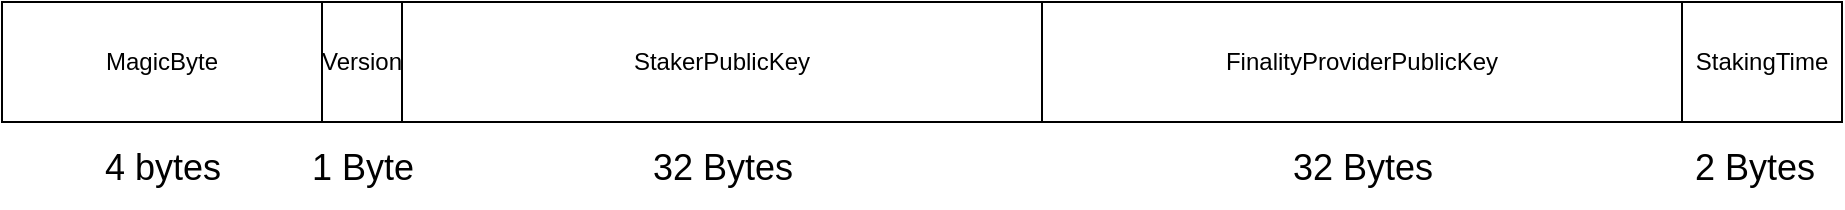 <mxfile version="24.5.2" type="github">
  <diagram name="第 1 页" id="EplFVpuCv8NmE4MC7ROF">
    <mxGraphModel dx="2266" dy="1145" grid="1" gridSize="10" guides="1" tooltips="1" connect="1" arrows="1" fold="1" page="1" pageScale="1" pageWidth="1169" pageHeight="827" math="0" shadow="0">
      <root>
        <mxCell id="0" />
        <mxCell id="1" parent="0" />
        <mxCell id="gKL3NAAci7bkJujyeRxO-1" value="MagicByte" style="rounded=0;whiteSpace=wrap;html=1;" parent="1" vertex="1">
          <mxGeometry x="160" y="340" width="160" height="60" as="geometry" />
        </mxCell>
        <mxCell id="gKL3NAAci7bkJujyeRxO-2" value="Version" style="rounded=0;whiteSpace=wrap;html=1;" parent="1" vertex="1">
          <mxGeometry x="320" y="340" width="40" height="60" as="geometry" />
        </mxCell>
        <mxCell id="gKL3NAAci7bkJujyeRxO-3" value="StakerPublicKey" style="rounded=0;whiteSpace=wrap;html=1;" parent="1" vertex="1">
          <mxGeometry x="360" y="340" width="320" height="60" as="geometry" />
        </mxCell>
        <mxCell id="gKL3NAAci7bkJujyeRxO-4" value="FinalityProviderPublicKey" style="rounded=0;whiteSpace=wrap;html=1;" parent="1" vertex="1">
          <mxGeometry x="680" y="340" width="320" height="60" as="geometry" />
        </mxCell>
        <mxCell id="gKL3NAAci7bkJujyeRxO-5" value="StakingTime" style="rounded=0;whiteSpace=wrap;html=1;" parent="1" vertex="1">
          <mxGeometry x="1000" y="340" width="80" height="60" as="geometry" />
        </mxCell>
        <mxCell id="gKL3NAAci7bkJujyeRxO-6" value="&lt;font style=&quot;font-size: 18px;&quot;&gt;32 Bytes&lt;/font&gt;" style="text;html=1;align=center;verticalAlign=middle;resizable=0;points=[];autosize=1;strokeColor=none;fillColor=none;" parent="1" vertex="1">
          <mxGeometry x="475" y="403" width="90" height="40" as="geometry" />
        </mxCell>
        <mxCell id="gKL3NAAci7bkJujyeRxO-7" value="&lt;font style=&quot;font-size: 18px;&quot;&gt;32 Bytes&lt;/font&gt;" style="text;html=1;align=center;verticalAlign=middle;resizable=0;points=[];autosize=1;strokeColor=none;fillColor=none;" parent="1" vertex="1">
          <mxGeometry x="795" y="403" width="90" height="40" as="geometry" />
        </mxCell>
        <mxCell id="gKL3NAAci7bkJujyeRxO-8" value="&lt;font style=&quot;font-size: 18px;&quot;&gt;4 bytes&lt;/font&gt;" style="text;html=1;align=center;verticalAlign=middle;resizable=0;points=[];autosize=1;strokeColor=none;fillColor=none;" parent="1" vertex="1">
          <mxGeometry x="200" y="403" width="80" height="40" as="geometry" />
        </mxCell>
        <mxCell id="gKL3NAAci7bkJujyeRxO-9" value="&lt;font style=&quot;font-size: 18px;&quot;&gt;1 Byte&lt;/font&gt;" style="text;html=1;align=center;verticalAlign=middle;resizable=0;points=[];autosize=1;strokeColor=none;fillColor=none;" parent="1" vertex="1">
          <mxGeometry x="305" y="403" width="70" height="40" as="geometry" />
        </mxCell>
        <mxCell id="gKL3NAAci7bkJujyeRxO-10" value="&lt;font style=&quot;font-size: 18px;&quot;&gt;2 Bytes&lt;/font&gt;" style="text;html=1;align=center;verticalAlign=middle;resizable=0;points=[];autosize=1;strokeColor=none;fillColor=none;" parent="1" vertex="1">
          <mxGeometry x="996" y="403" width="80" height="40" as="geometry" />
        </mxCell>
      </root>
    </mxGraphModel>
  </diagram>
</mxfile>
